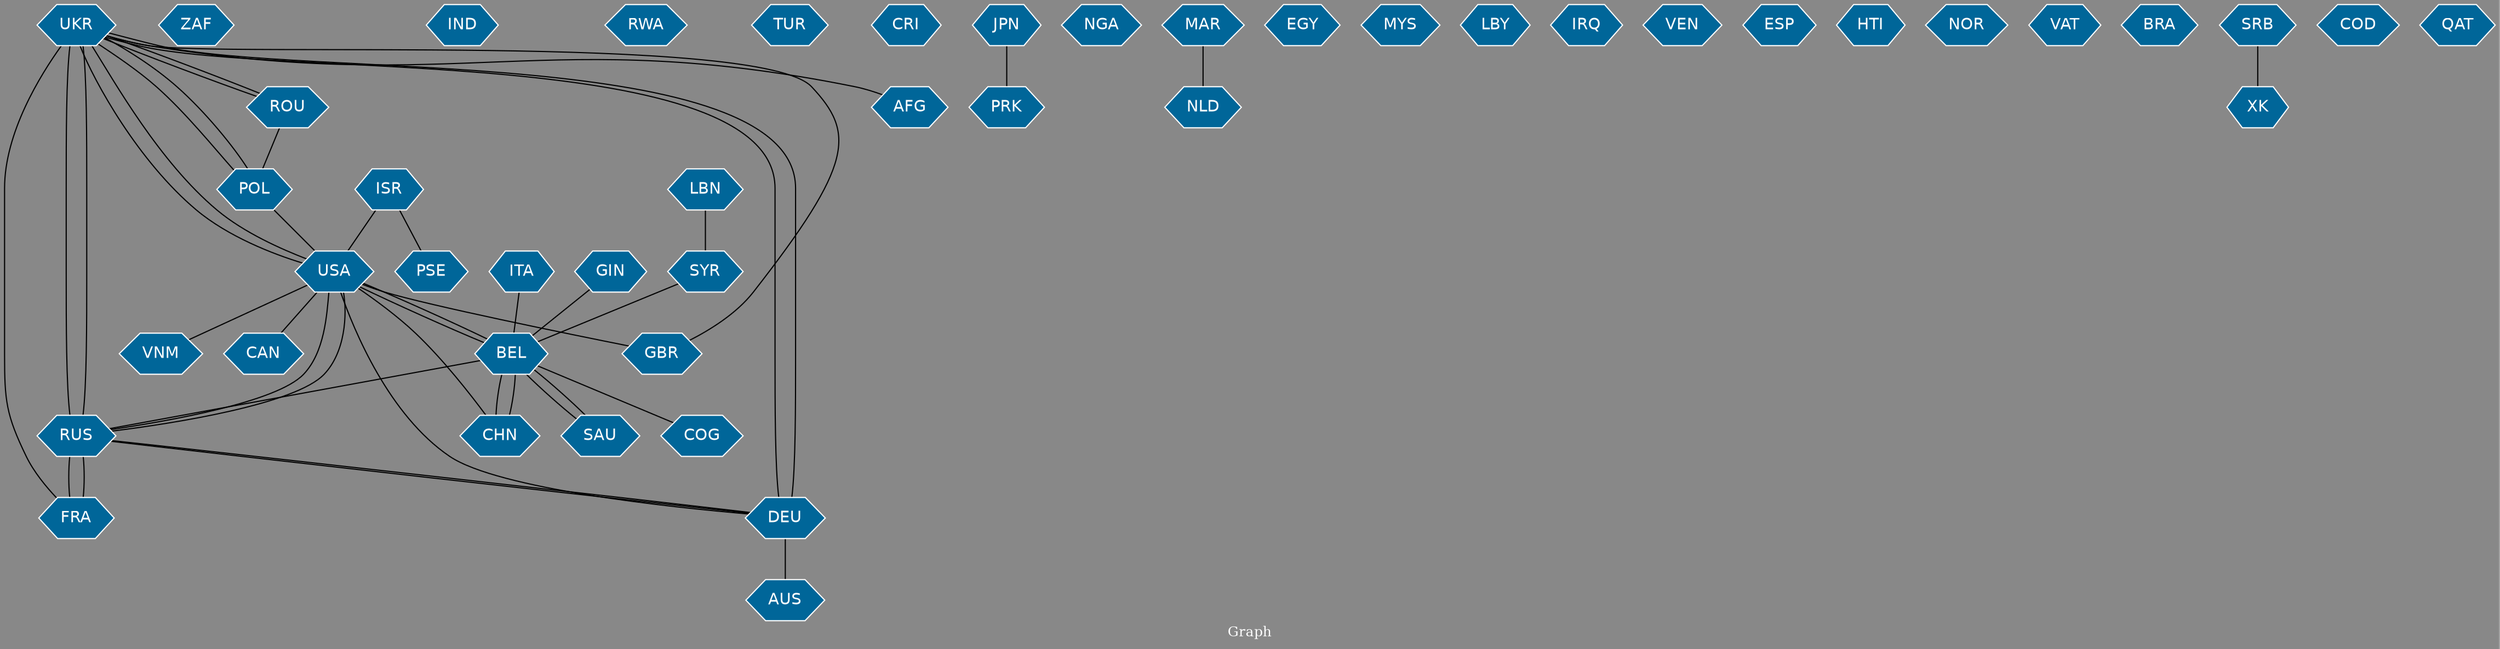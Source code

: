 // Countries together in item graph
graph {
	graph [bgcolor="#888888" fontcolor=white fontsize=12 label="Graph" outputorder=edgesfirst overlap=prism]
	node [color=white fillcolor="#006699" fontcolor=white fontname=Helvetica shape=hexagon style=filled]
	edge [arrowhead=open color=black fontcolor=white fontname=Courier fontsize=12]
		UKR [label=UKR]
		USA [label=USA]
		SYR [label=SYR]
		BEL [label=BEL]
		GBR [label=GBR]
		FRA [label=FRA]
		RUS [label=RUS]
		CHN [label=CHN]
		ZAF [label=ZAF]
		ITA [label=ITA]
		IND [label=IND]
		GIN [label=GIN]
		RWA [label=RWA]
		DEU [label=DEU]
		POL [label=POL]
		AUS [label=AUS]
		TUR [label=TUR]
		CRI [label=CRI]
		PSE [label=PSE]
		JPN [label=JPN]
		NGA [label=NGA]
		MAR [label=MAR]
		EGY [label=EGY]
		SAU [label=SAU]
		MYS [label=MYS]
		AFG [label=AFG]
		ISR [label=ISR]
		NLD [label=NLD]
		LBY [label=LBY]
		IRQ [label=IRQ]
		PRK [label=PRK]
		VNM [label=VNM]
		VEN [label=VEN]
		ESP [label=ESP]
		HTI [label=HTI]
		NOR [label=NOR]
		VAT [label=VAT]
		ROU [label=ROU]
		BRA [label=BRA]
		CAN [label=CAN]
		SRB [label=SRB]
		XK [label=XK]
		COG [label=COG]
		COD [label=COD]
		QAT [label=QAT]
		LBN [label=LBN]
			UKR -- FRA [weight=2]
			DEU -- UKR [weight=3]
			BEL -- USA [weight=2]
			DEU -- RUS [weight=1]
			UKR -- RUS [weight=40]
			USA -- VNM [weight=1]
			USA -- CAN [weight=1]
			MAR -- NLD [weight=1]
			UKR -- POL [weight=1]
			RUS -- FRA [weight=1]
			SYR -- BEL [weight=1]
			UKR -- DEU [weight=1]
			ISR -- PSE [weight=1]
			GIN -- BEL [weight=1]
			BEL -- SAU [weight=1]
			DEU -- AUS [weight=1]
			ROU -- UKR [weight=1]
			BEL -- COG [weight=1]
			BEL -- RUS [weight=1]
			USA -- BEL [weight=3]
			GBR -- UKR [weight=1]
			JPN -- PRK [weight=1]
			RUS -- USA [weight=13]
			LBN -- SYR [weight=1]
			UKR -- USA [weight=8]
			RUS -- DEU [weight=1]
			USA -- RUS [weight=8]
			UKR -- ROU [weight=1]
			FRA -- RUS [weight=2]
			CHN -- BEL [weight=3]
			ISR -- USA [weight=1]
			BEL -- CHN [weight=3]
			SRB -- XK [weight=1]
			DEU -- USA [weight=1]
			POL -- UKR [weight=2]
			ROU -- POL [weight=2]
			RUS -- UKR [weight=49]
			ITA -- BEL [weight=2]
			USA -- GBR [weight=1]
			POL -- USA [weight=1]
			USA -- UKR [weight=6]
			SAU -- BEL [weight=1]
			CHN -- USA [weight=1]
			UKR -- AFG [weight=1]
}